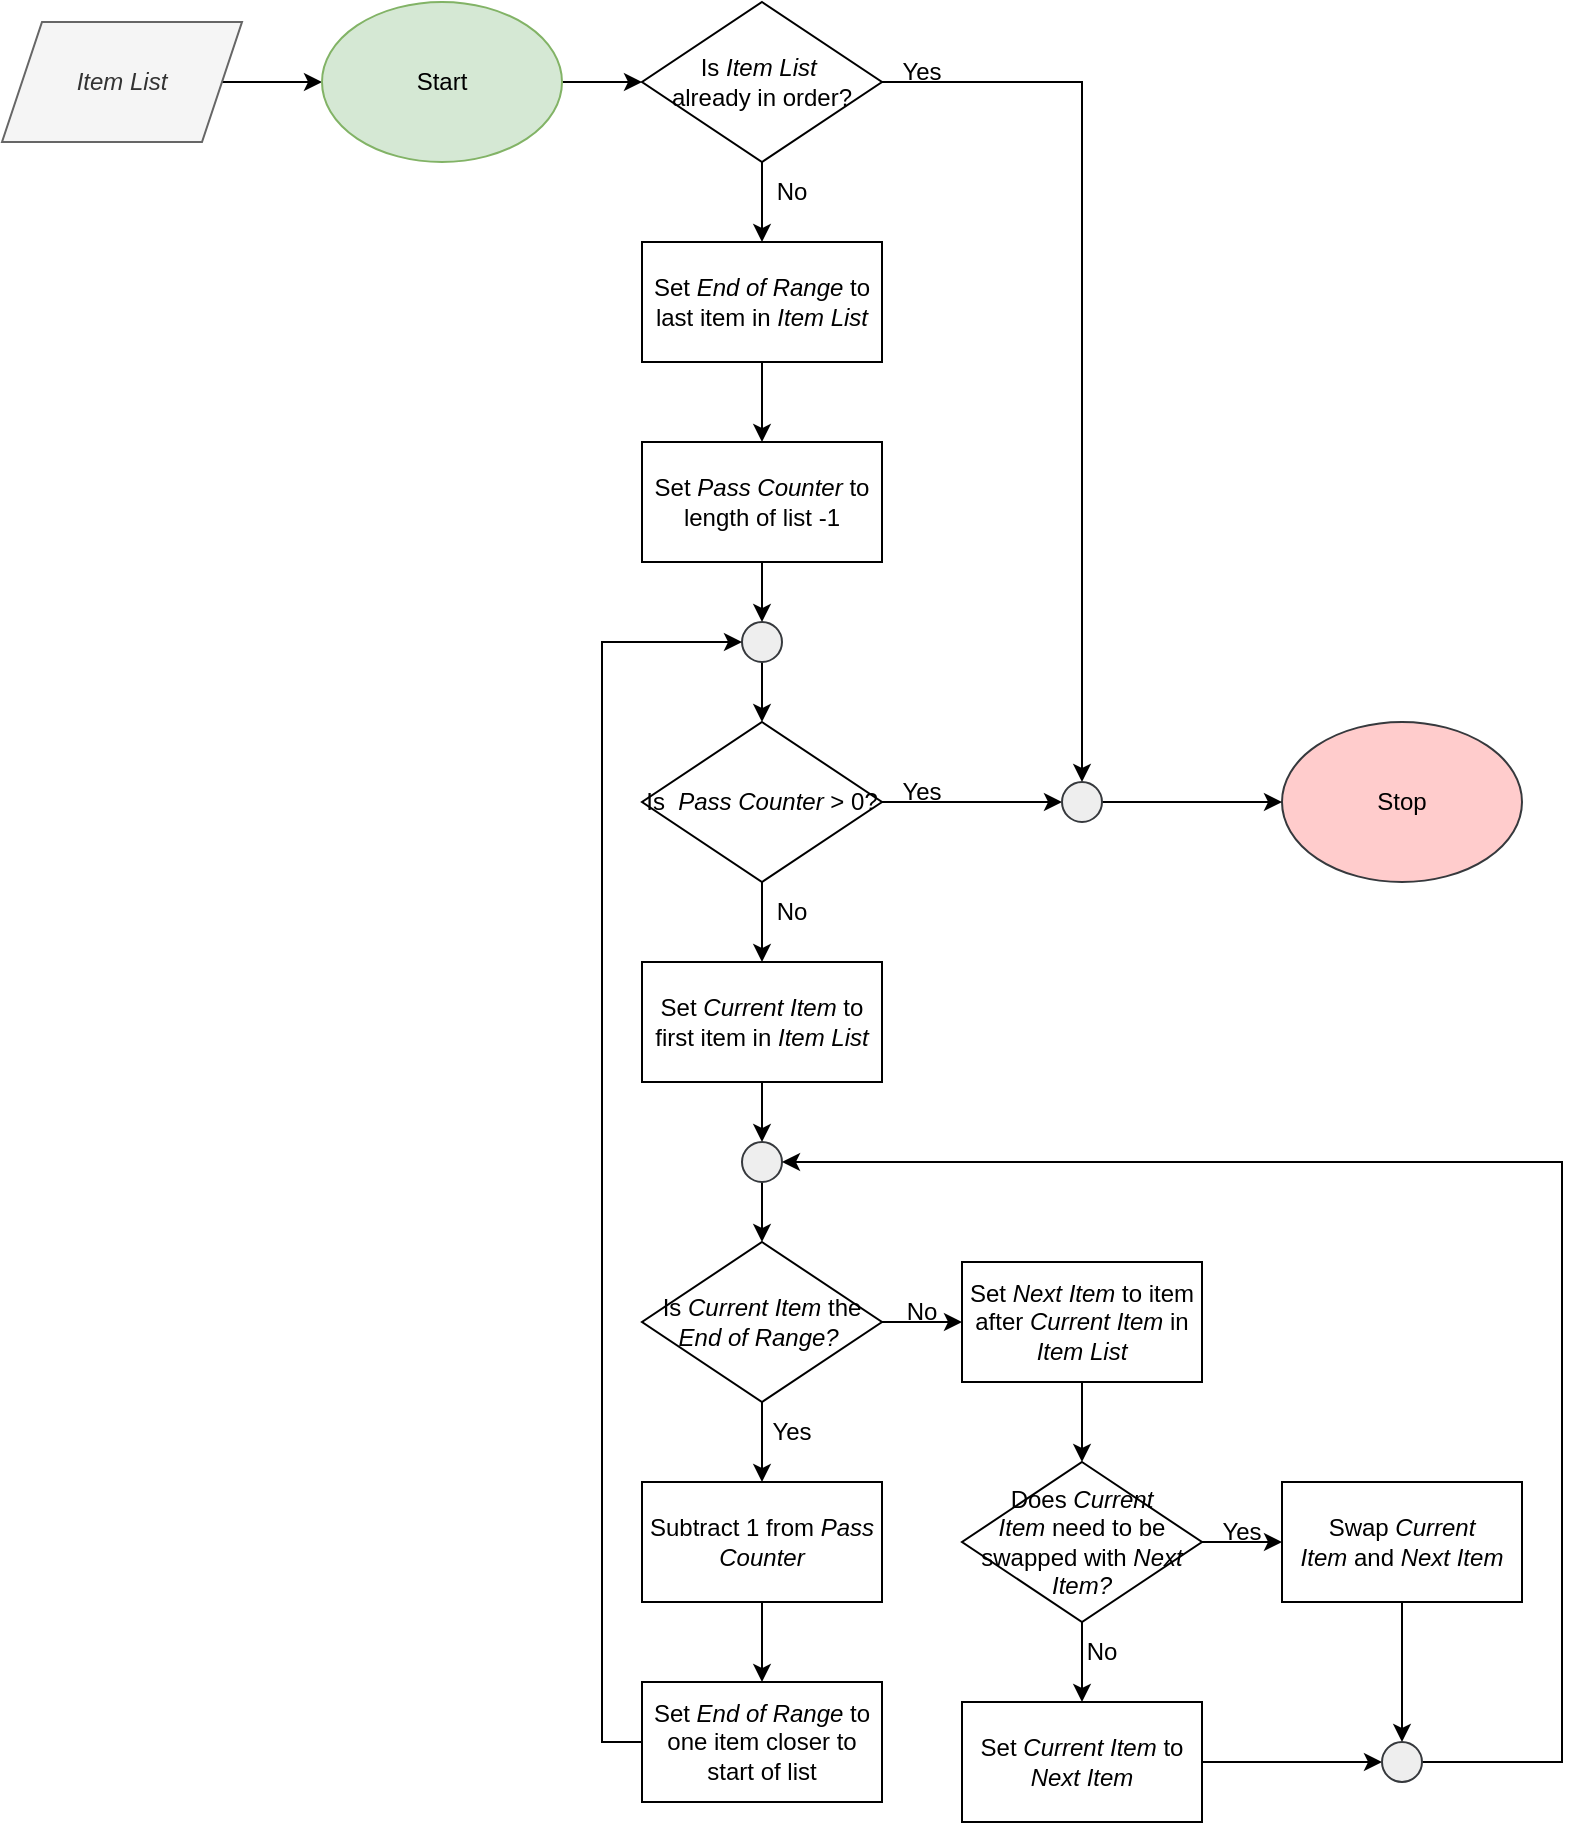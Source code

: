 <mxfile version="23.1.0" type="github">
  <diagram name="Page-1" id="FWhHeVU6lJbS_-zSvzBJ">
    <mxGraphModel dx="1059" dy="612" grid="1" gridSize="10" guides="1" tooltips="1" connect="1" arrows="1" fold="1" page="1" pageScale="1" pageWidth="850" pageHeight="1100" math="0" shadow="0">
      <root>
        <mxCell id="0" />
        <mxCell id="1" parent="0" />
        <mxCell id="s4XKWuum16mHvjN98yt2-55" value="" style="edgeStyle=orthogonalEdgeStyle;rounded=0;orthogonalLoop=1;jettySize=auto;html=1;" edge="1" parent="1" source="s4XKWuum16mHvjN98yt2-1" target="s4XKWuum16mHvjN98yt2-2">
          <mxGeometry relative="1" as="geometry" />
        </mxCell>
        <mxCell id="s4XKWuum16mHvjN98yt2-1" value="&lt;i&gt;Item List&lt;/i&gt;" style="shape=parallelogram;perimeter=parallelogramPerimeter;whiteSpace=wrap;html=1;fixedSize=1;fillColor=#f5f5f5;fontColor=#333333;strokeColor=#666666;" vertex="1" parent="1">
          <mxGeometry y="40" width="120" height="60" as="geometry" />
        </mxCell>
        <mxCell id="s4XKWuum16mHvjN98yt2-56" value="" style="edgeStyle=orthogonalEdgeStyle;rounded=0;orthogonalLoop=1;jettySize=auto;html=1;" edge="1" parent="1" source="s4XKWuum16mHvjN98yt2-2" target="s4XKWuum16mHvjN98yt2-32">
          <mxGeometry relative="1" as="geometry" />
        </mxCell>
        <mxCell id="s4XKWuum16mHvjN98yt2-2" value="Start" style="ellipse;whiteSpace=wrap;html=1;fillColor=#d5e8d4;strokeColor=#82b366;" vertex="1" parent="1">
          <mxGeometry x="160" y="30" width="120" height="80" as="geometry" />
        </mxCell>
        <mxCell id="s4XKWuum16mHvjN98yt2-19" value="" style="edgeStyle=orthogonalEdgeStyle;rounded=0;orthogonalLoop=1;jettySize=auto;html=1;" edge="1" parent="1" source="s4XKWuum16mHvjN98yt2-3" target="s4XKWuum16mHvjN98yt2-4">
          <mxGeometry relative="1" as="geometry" />
        </mxCell>
        <mxCell id="s4XKWuum16mHvjN98yt2-3" value="Set &lt;i&gt;End of Range&lt;/i&gt;&amp;nbsp;to last item in &lt;i&gt;Item List&lt;/i&gt;" style="rounded=0;whiteSpace=wrap;html=1;" vertex="1" parent="1">
          <mxGeometry x="320" y="150" width="120" height="60" as="geometry" />
        </mxCell>
        <mxCell id="s4XKWuum16mHvjN98yt2-47" style="edgeStyle=orthogonalEdgeStyle;rounded=0;orthogonalLoop=1;jettySize=auto;html=1;exitX=0.5;exitY=1;exitDx=0;exitDy=0;entryX=0.5;entryY=0;entryDx=0;entryDy=0;" edge="1" parent="1" source="s4XKWuum16mHvjN98yt2-4" target="s4XKWuum16mHvjN98yt2-5">
          <mxGeometry relative="1" as="geometry" />
        </mxCell>
        <mxCell id="s4XKWuum16mHvjN98yt2-4" value="Set&lt;i&gt;&amp;nbsp;Pass Counter&lt;/i&gt;&amp;nbsp;to length of list -1" style="rounded=0;whiteSpace=wrap;html=1;" vertex="1" parent="1">
          <mxGeometry x="320" y="250" width="120" height="60" as="geometry" />
        </mxCell>
        <mxCell id="s4XKWuum16mHvjN98yt2-48" style="edgeStyle=orthogonalEdgeStyle;rounded=0;orthogonalLoop=1;jettySize=auto;html=1;exitX=0.5;exitY=1;exitDx=0;exitDy=0;entryX=0.5;entryY=0;entryDx=0;entryDy=0;" edge="1" parent="1" source="s4XKWuum16mHvjN98yt2-5" target="s4XKWuum16mHvjN98yt2-6">
          <mxGeometry relative="1" as="geometry" />
        </mxCell>
        <mxCell id="s4XKWuum16mHvjN98yt2-5" value="" style="ellipse;whiteSpace=wrap;html=1;aspect=fixed;fillColor=#eeeeee;strokeColor=#36393d;" vertex="1" parent="1">
          <mxGeometry x="370" y="340" width="20" height="20" as="geometry" />
        </mxCell>
        <mxCell id="s4XKWuum16mHvjN98yt2-22" value="" style="edgeStyle=orthogonalEdgeStyle;rounded=0;orthogonalLoop=1;jettySize=auto;html=1;" edge="1" parent="1" source="s4XKWuum16mHvjN98yt2-6" target="s4XKWuum16mHvjN98yt2-8">
          <mxGeometry relative="1" as="geometry" />
        </mxCell>
        <mxCell id="s4XKWuum16mHvjN98yt2-52" style="edgeStyle=orthogonalEdgeStyle;rounded=0;orthogonalLoop=1;jettySize=auto;html=1;exitX=1;exitY=0.5;exitDx=0;exitDy=0;" edge="1" parent="1" source="s4XKWuum16mHvjN98yt2-6" target="s4XKWuum16mHvjN98yt2-51">
          <mxGeometry relative="1" as="geometry" />
        </mxCell>
        <mxCell id="s4XKWuum16mHvjN98yt2-6" value="Is&amp;nbsp;&lt;i&gt;&amp;nbsp;Pass Counter&lt;/i&gt;&amp;nbsp;&amp;gt; 0?" style="rhombus;whiteSpace=wrap;html=1;" vertex="1" parent="1">
          <mxGeometry x="320" y="390" width="120" height="80" as="geometry" />
        </mxCell>
        <mxCell id="s4XKWuum16mHvjN98yt2-7" value="Stop" style="ellipse;whiteSpace=wrap;html=1;fillColor=#ffcccc;strokeColor=#36393d;" vertex="1" parent="1">
          <mxGeometry x="640" y="390" width="120" height="80" as="geometry" />
        </mxCell>
        <mxCell id="s4XKWuum16mHvjN98yt2-49" style="edgeStyle=orthogonalEdgeStyle;rounded=0;orthogonalLoop=1;jettySize=auto;html=1;exitX=0.5;exitY=1;exitDx=0;exitDy=0;entryX=0.5;entryY=0;entryDx=0;entryDy=0;" edge="1" parent="1" source="s4XKWuum16mHvjN98yt2-8" target="s4XKWuum16mHvjN98yt2-9">
          <mxGeometry relative="1" as="geometry" />
        </mxCell>
        <mxCell id="s4XKWuum16mHvjN98yt2-8" value="Set&lt;i&gt;&amp;nbsp;Current Item&lt;/i&gt;&amp;nbsp;to first item in &lt;i&gt;Item List&lt;/i&gt;" style="rounded=0;whiteSpace=wrap;html=1;" vertex="1" parent="1">
          <mxGeometry x="320" y="510" width="120" height="60" as="geometry" />
        </mxCell>
        <mxCell id="s4XKWuum16mHvjN98yt2-50" style="edgeStyle=orthogonalEdgeStyle;rounded=0;orthogonalLoop=1;jettySize=auto;html=1;exitX=0.5;exitY=1;exitDx=0;exitDy=0;entryX=0.5;entryY=0;entryDx=0;entryDy=0;" edge="1" parent="1" source="s4XKWuum16mHvjN98yt2-9" target="s4XKWuum16mHvjN98yt2-10">
          <mxGeometry relative="1" as="geometry" />
        </mxCell>
        <mxCell id="s4XKWuum16mHvjN98yt2-9" value="" style="ellipse;whiteSpace=wrap;html=1;aspect=fixed;fillColor=#eeeeee;strokeColor=#36393d;" vertex="1" parent="1">
          <mxGeometry x="370" y="600" width="20" height="20" as="geometry" />
        </mxCell>
        <mxCell id="s4XKWuum16mHvjN98yt2-41" value="" style="edgeStyle=orthogonalEdgeStyle;rounded=0;orthogonalLoop=1;jettySize=auto;html=1;" edge="1" parent="1" source="s4XKWuum16mHvjN98yt2-10" target="s4XKWuum16mHvjN98yt2-34">
          <mxGeometry relative="1" as="geometry" />
        </mxCell>
        <mxCell id="s4XKWuum16mHvjN98yt2-42" value="" style="edgeStyle=orthogonalEdgeStyle;rounded=0;orthogonalLoop=1;jettySize=auto;html=1;" edge="1" parent="1" source="s4XKWuum16mHvjN98yt2-10" target="s4XKWuum16mHvjN98yt2-11">
          <mxGeometry relative="1" as="geometry" />
        </mxCell>
        <mxCell id="s4XKWuum16mHvjN98yt2-10" value="Is &lt;i&gt;Current Item&lt;/i&gt;&amp;nbsp;the &lt;i&gt;End of Range?&lt;/i&gt;&amp;nbsp;" style="rhombus;whiteSpace=wrap;html=1;" vertex="1" parent="1">
          <mxGeometry x="320" y="650" width="120" height="80" as="geometry" />
        </mxCell>
        <mxCell id="s4XKWuum16mHvjN98yt2-25" value="" style="edgeStyle=orthogonalEdgeStyle;rounded=0;orthogonalLoop=1;jettySize=auto;html=1;" edge="1" parent="1" source="s4XKWuum16mHvjN98yt2-11" target="s4XKWuum16mHvjN98yt2-13">
          <mxGeometry relative="1" as="geometry" />
        </mxCell>
        <mxCell id="s4XKWuum16mHvjN98yt2-11" value="Set &lt;i&gt;Next Item&lt;/i&gt;&amp;nbsp;to item after &lt;i&gt;Current Item&lt;/i&gt;&amp;nbsp;in &lt;i&gt;Item List&lt;/i&gt;" style="rounded=0;whiteSpace=wrap;html=1;" vertex="1" parent="1">
          <mxGeometry x="480" y="660" width="120" height="60" as="geometry" />
        </mxCell>
        <mxCell id="s4XKWuum16mHvjN98yt2-26" value="" style="edgeStyle=orthogonalEdgeStyle;rounded=0;orthogonalLoop=1;jettySize=auto;html=1;" edge="1" parent="1" source="s4XKWuum16mHvjN98yt2-13" target="s4XKWuum16mHvjN98yt2-14">
          <mxGeometry relative="1" as="geometry" />
        </mxCell>
        <mxCell id="s4XKWuum16mHvjN98yt2-38" value="" style="edgeStyle=orthogonalEdgeStyle;rounded=0;orthogonalLoop=1;jettySize=auto;html=1;" edge="1" parent="1" source="s4XKWuum16mHvjN98yt2-13" target="s4XKWuum16mHvjN98yt2-15">
          <mxGeometry relative="1" as="geometry" />
        </mxCell>
        <mxCell id="s4XKWuum16mHvjN98yt2-13" value="Does &lt;i&gt;Current Item&lt;/i&gt;&amp;nbsp;need to be swapped with &lt;i&gt;Next Item?&lt;/i&gt;" style="rhombus;whiteSpace=wrap;html=1;" vertex="1" parent="1">
          <mxGeometry x="480" y="760" width="120" height="80" as="geometry" />
        </mxCell>
        <mxCell id="s4XKWuum16mHvjN98yt2-36" value="" style="edgeStyle=orthogonalEdgeStyle;rounded=0;orthogonalLoop=1;jettySize=auto;html=1;" edge="1" parent="1" source="s4XKWuum16mHvjN98yt2-14" target="s4XKWuum16mHvjN98yt2-16">
          <mxGeometry relative="1" as="geometry" />
        </mxCell>
        <mxCell id="s4XKWuum16mHvjN98yt2-14" value="Set &lt;i&gt;Current Item &lt;/i&gt;to &lt;i&gt;Next Item&lt;/i&gt;" style="rounded=0;whiteSpace=wrap;html=1;" vertex="1" parent="1">
          <mxGeometry x="480" y="880" width="120" height="60" as="geometry" />
        </mxCell>
        <mxCell id="s4XKWuum16mHvjN98yt2-37" value="" style="edgeStyle=orthogonalEdgeStyle;rounded=0;orthogonalLoop=1;jettySize=auto;html=1;" edge="1" parent="1" source="s4XKWuum16mHvjN98yt2-15" target="s4XKWuum16mHvjN98yt2-16">
          <mxGeometry relative="1" as="geometry" />
        </mxCell>
        <mxCell id="s4XKWuum16mHvjN98yt2-15" value="Swap &lt;i&gt;Current Item&lt;/i&gt;&amp;nbsp;and &lt;i&gt;Next Item&lt;/i&gt;" style="rounded=0;whiteSpace=wrap;html=1;" vertex="1" parent="1">
          <mxGeometry x="640" y="770" width="120" height="60" as="geometry" />
        </mxCell>
        <mxCell id="s4XKWuum16mHvjN98yt2-44" style="edgeStyle=orthogonalEdgeStyle;rounded=0;orthogonalLoop=1;jettySize=auto;html=1;exitX=1;exitY=0.5;exitDx=0;exitDy=0;entryX=1;entryY=0.5;entryDx=0;entryDy=0;" edge="1" parent="1" source="s4XKWuum16mHvjN98yt2-16" target="s4XKWuum16mHvjN98yt2-9">
          <mxGeometry relative="1" as="geometry">
            <Array as="points">
              <mxPoint x="780" y="910" />
              <mxPoint x="780" y="610" />
            </Array>
          </mxGeometry>
        </mxCell>
        <mxCell id="s4XKWuum16mHvjN98yt2-16" value="" style="ellipse;whiteSpace=wrap;html=1;aspect=fixed;fillColor=#eeeeee;strokeColor=#36393d;" vertex="1" parent="1">
          <mxGeometry x="690" y="900" width="20" height="20" as="geometry" />
        </mxCell>
        <mxCell id="s4XKWuum16mHvjN98yt2-46" value="" style="edgeStyle=orthogonalEdgeStyle;rounded=0;orthogonalLoop=1;jettySize=auto;html=1;" edge="1" parent="1" source="s4XKWuum16mHvjN98yt2-32" target="s4XKWuum16mHvjN98yt2-3">
          <mxGeometry relative="1" as="geometry" />
        </mxCell>
        <mxCell id="s4XKWuum16mHvjN98yt2-54" style="edgeStyle=orthogonalEdgeStyle;rounded=0;orthogonalLoop=1;jettySize=auto;html=1;exitX=1;exitY=0.5;exitDx=0;exitDy=0;entryX=0.5;entryY=0;entryDx=0;entryDy=0;" edge="1" parent="1" source="s4XKWuum16mHvjN98yt2-32" target="s4XKWuum16mHvjN98yt2-51">
          <mxGeometry relative="1" as="geometry" />
        </mxCell>
        <mxCell id="s4XKWuum16mHvjN98yt2-32" value="Is &lt;i&gt;Item List&lt;/i&gt;&amp;nbsp;&lt;br&gt;already in order?" style="rhombus;whiteSpace=wrap;html=1;" vertex="1" parent="1">
          <mxGeometry x="320" y="30" width="120" height="80" as="geometry" />
        </mxCell>
        <mxCell id="s4XKWuum16mHvjN98yt2-43" value="" style="edgeStyle=orthogonalEdgeStyle;rounded=0;orthogonalLoop=1;jettySize=auto;html=1;" edge="1" parent="1" source="s4XKWuum16mHvjN98yt2-34" target="s4XKWuum16mHvjN98yt2-35">
          <mxGeometry relative="1" as="geometry" />
        </mxCell>
        <mxCell id="s4XKWuum16mHvjN98yt2-34" value="Subtract 1 from &lt;i&gt;Pass Counter&lt;/i&gt;" style="rounded=0;whiteSpace=wrap;html=1;" vertex="1" parent="1">
          <mxGeometry x="320" y="770" width="120" height="60" as="geometry" />
        </mxCell>
        <mxCell id="s4XKWuum16mHvjN98yt2-45" style="edgeStyle=orthogonalEdgeStyle;rounded=0;orthogonalLoop=1;jettySize=auto;html=1;exitX=0;exitY=0.5;exitDx=0;exitDy=0;entryX=0;entryY=0.5;entryDx=0;entryDy=0;" edge="1" parent="1" source="s4XKWuum16mHvjN98yt2-35" target="s4XKWuum16mHvjN98yt2-5">
          <mxGeometry relative="1" as="geometry" />
        </mxCell>
        <mxCell id="s4XKWuum16mHvjN98yt2-35" value="Set &lt;i&gt;End of Range &lt;/i&gt;to one item closer to start of list" style="rounded=0;whiteSpace=wrap;html=1;" vertex="1" parent="1">
          <mxGeometry x="320" y="870" width="120" height="60" as="geometry" />
        </mxCell>
        <mxCell id="s4XKWuum16mHvjN98yt2-53" style="edgeStyle=orthogonalEdgeStyle;rounded=0;orthogonalLoop=1;jettySize=auto;html=1;exitX=1;exitY=0.5;exitDx=0;exitDy=0;entryX=0;entryY=0.5;entryDx=0;entryDy=0;" edge="1" parent="1" source="s4XKWuum16mHvjN98yt2-51" target="s4XKWuum16mHvjN98yt2-7">
          <mxGeometry relative="1" as="geometry" />
        </mxCell>
        <mxCell id="s4XKWuum16mHvjN98yt2-51" value="" style="ellipse;whiteSpace=wrap;html=1;aspect=fixed;fillColor=#eeeeee;strokeColor=#36393d;" vertex="1" parent="1">
          <mxGeometry x="530" y="420" width="20" height="20" as="geometry" />
        </mxCell>
        <mxCell id="s4XKWuum16mHvjN98yt2-57" value="Yes" style="text;html=1;strokeColor=none;fillColor=none;align=center;verticalAlign=middle;whiteSpace=wrap;rounded=0;" vertex="1" parent="1">
          <mxGeometry x="430" y="50" width="60" height="30" as="geometry" />
        </mxCell>
        <mxCell id="s4XKWuum16mHvjN98yt2-58" value="Yes" style="text;html=1;strokeColor=none;fillColor=none;align=center;verticalAlign=middle;whiteSpace=wrap;rounded=0;" vertex="1" parent="1">
          <mxGeometry x="430" y="410" width="60" height="30" as="geometry" />
        </mxCell>
        <mxCell id="s4XKWuum16mHvjN98yt2-60" value="Yes" style="text;html=1;strokeColor=none;fillColor=none;align=center;verticalAlign=middle;whiteSpace=wrap;rounded=0;" vertex="1" parent="1">
          <mxGeometry x="365" y="730" width="60" height="30" as="geometry" />
        </mxCell>
        <mxCell id="s4XKWuum16mHvjN98yt2-61" value="Yes" style="text;html=1;strokeColor=none;fillColor=none;align=center;verticalAlign=middle;whiteSpace=wrap;rounded=0;" vertex="1" parent="1">
          <mxGeometry x="590" y="780" width="60" height="30" as="geometry" />
        </mxCell>
        <mxCell id="s4XKWuum16mHvjN98yt2-62" value="No" style="text;html=1;strokeColor=none;fillColor=none;align=center;verticalAlign=middle;whiteSpace=wrap;rounded=0;" vertex="1" parent="1">
          <mxGeometry x="365" y="110" width="60" height="30" as="geometry" />
        </mxCell>
        <mxCell id="s4XKWuum16mHvjN98yt2-63" value="No" style="text;html=1;strokeColor=none;fillColor=none;align=center;verticalAlign=middle;whiteSpace=wrap;rounded=0;" vertex="1" parent="1">
          <mxGeometry x="365" y="470" width="60" height="30" as="geometry" />
        </mxCell>
        <mxCell id="s4XKWuum16mHvjN98yt2-64" value="No" style="text;html=1;strokeColor=none;fillColor=none;align=center;verticalAlign=middle;whiteSpace=wrap;rounded=0;" vertex="1" parent="1">
          <mxGeometry x="430" y="670" width="60" height="30" as="geometry" />
        </mxCell>
        <mxCell id="s4XKWuum16mHvjN98yt2-68" value="No" style="text;html=1;strokeColor=none;fillColor=none;align=center;verticalAlign=middle;whiteSpace=wrap;rounded=0;" vertex="1" parent="1">
          <mxGeometry x="520" y="840" width="60" height="30" as="geometry" />
        </mxCell>
      </root>
    </mxGraphModel>
  </diagram>
</mxfile>
